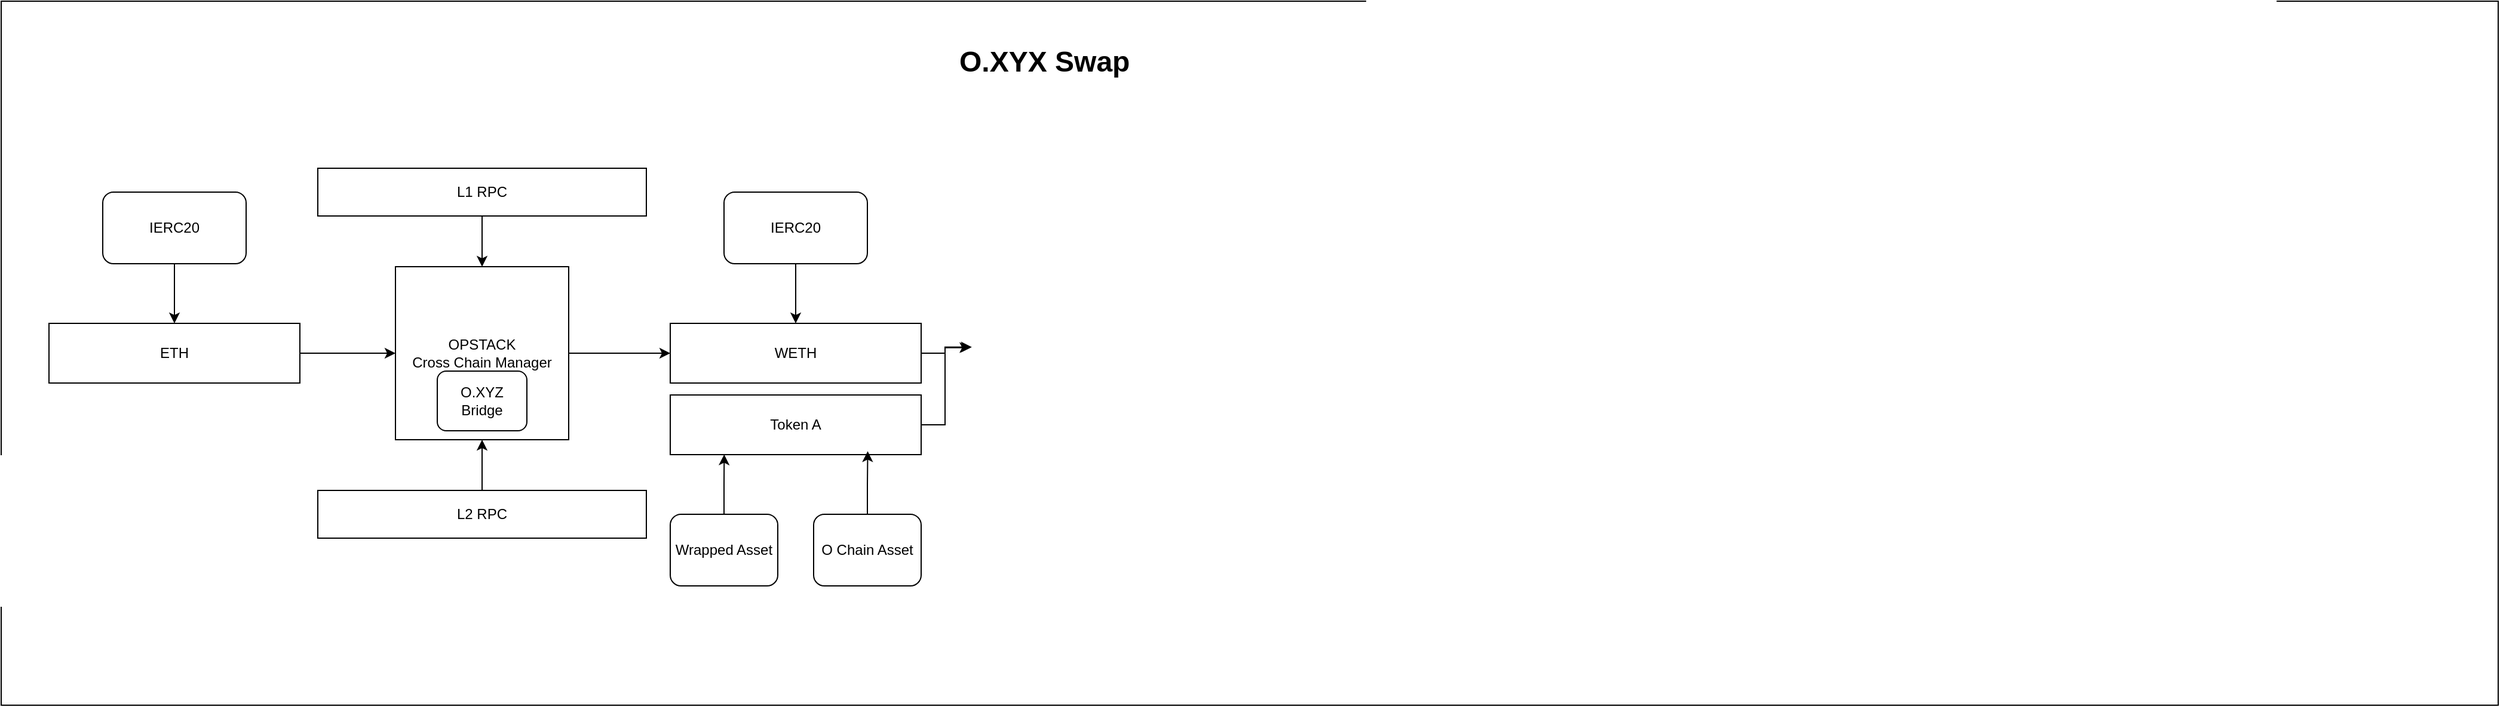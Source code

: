 <mxfile version="24.7.17">
  <diagram name="Page-1" id="TpQ2fujfYOncPLgTd_tr">
    <mxGraphModel dx="2340" dy="1185" grid="1" gridSize="10" guides="1" tooltips="1" connect="1" arrows="1" fold="1" page="1" pageScale="1" pageWidth="850" pageHeight="1100" math="0" shadow="0">
      <root>
        <mxCell id="0" />
        <mxCell id="1" parent="0" />
        <mxCell id="KsLoiJDPkqgdR37OYQ7y-18" value="" style="rounded=0;whiteSpace=wrap;html=1;" vertex="1" parent="1">
          <mxGeometry y="60" width="2090" height="590" as="geometry" />
        </mxCell>
        <mxCell id="KsLoiJDPkqgdR37OYQ7y-10" value="" style="edgeStyle=orthogonalEdgeStyle;rounded=0;orthogonalLoop=1;jettySize=auto;html=1;" edge="1" parent="1" source="KsLoiJDPkqgdR37OYQ7y-1" target="KsLoiJDPkqgdR37OYQ7y-3">
          <mxGeometry relative="1" as="geometry" />
        </mxCell>
        <mxCell id="KsLoiJDPkqgdR37OYQ7y-1" value="ETH" style="rounded=0;whiteSpace=wrap;html=1;" vertex="1" parent="1">
          <mxGeometry x="40" y="330" width="210" height="50" as="geometry" />
        </mxCell>
        <mxCell id="KsLoiJDPkqgdR37OYQ7y-4" value="" style="edgeStyle=orthogonalEdgeStyle;rounded=0;orthogonalLoop=1;jettySize=auto;html=1;" edge="1" parent="1" source="KsLoiJDPkqgdR37OYQ7y-2" target="KsLoiJDPkqgdR37OYQ7y-1">
          <mxGeometry relative="1" as="geometry" />
        </mxCell>
        <mxCell id="KsLoiJDPkqgdR37OYQ7y-2" value="IERC20" style="rounded=1;whiteSpace=wrap;html=1;" vertex="1" parent="1">
          <mxGeometry x="85" y="220" width="120" height="60" as="geometry" />
        </mxCell>
        <mxCell id="KsLoiJDPkqgdR37OYQ7y-14" value="" style="edgeStyle=orthogonalEdgeStyle;rounded=0;orthogonalLoop=1;jettySize=auto;html=1;" edge="1" parent="1" source="KsLoiJDPkqgdR37OYQ7y-3" target="KsLoiJDPkqgdR37OYQ7y-11">
          <mxGeometry relative="1" as="geometry" />
        </mxCell>
        <mxCell id="KsLoiJDPkqgdR37OYQ7y-3" value="OPSTACK&lt;br&gt;Cross Chain Manager" style="whiteSpace=wrap;html=1;aspect=fixed;" vertex="1" parent="1">
          <mxGeometry x="330" y="282.5" width="145" height="145" as="geometry" />
        </mxCell>
        <mxCell id="KsLoiJDPkqgdR37OYQ7y-8" value="" style="edgeStyle=orthogonalEdgeStyle;rounded=0;orthogonalLoop=1;jettySize=auto;html=1;" edge="1" parent="1" source="KsLoiJDPkqgdR37OYQ7y-6" target="KsLoiJDPkqgdR37OYQ7y-3">
          <mxGeometry relative="1" as="geometry" />
        </mxCell>
        <mxCell id="KsLoiJDPkqgdR37OYQ7y-6" value="L1 RPC" style="rounded=0;whiteSpace=wrap;html=1;" vertex="1" parent="1">
          <mxGeometry x="265" y="200" width="275" height="40" as="geometry" />
        </mxCell>
        <mxCell id="KsLoiJDPkqgdR37OYQ7y-9" value="" style="edgeStyle=orthogonalEdgeStyle;rounded=0;orthogonalLoop=1;jettySize=auto;html=1;" edge="1" parent="1" source="KsLoiJDPkqgdR37OYQ7y-7" target="KsLoiJDPkqgdR37OYQ7y-3">
          <mxGeometry relative="1" as="geometry" />
        </mxCell>
        <mxCell id="KsLoiJDPkqgdR37OYQ7y-7" value="L2 RPC" style="rounded=0;whiteSpace=wrap;html=1;" vertex="1" parent="1">
          <mxGeometry x="265" y="470" width="275" height="40" as="geometry" />
        </mxCell>
        <mxCell id="KsLoiJDPkqgdR37OYQ7y-11" value="WETH" style="rounded=0;whiteSpace=wrap;html=1;" vertex="1" parent="1">
          <mxGeometry x="560" y="330" width="210" height="50" as="geometry" />
        </mxCell>
        <mxCell id="KsLoiJDPkqgdR37OYQ7y-12" value="" style="edgeStyle=orthogonalEdgeStyle;rounded=0;orthogonalLoop=1;jettySize=auto;html=1;" edge="1" parent="1" source="KsLoiJDPkqgdR37OYQ7y-13" target="KsLoiJDPkqgdR37OYQ7y-11">
          <mxGeometry relative="1" as="geometry" />
        </mxCell>
        <mxCell id="KsLoiJDPkqgdR37OYQ7y-13" value="IERC20" style="rounded=1;whiteSpace=wrap;html=1;" vertex="1" parent="1">
          <mxGeometry x="605" y="220" width="120" height="60" as="geometry" />
        </mxCell>
        <mxCell id="KsLoiJDPkqgdR37OYQ7y-15" value="" style="shape=image;verticalLabelPosition=bottom;labelBackgroundColor=default;verticalAlign=top;aspect=fixed;imageAspect=0;image=https://docs.uniswap.org/assets/images/anatomy-d22fb7ab46013a1195f086ee672468c7.jpg;" vertex="1" parent="1">
          <mxGeometry x="810" y="200" width="1200" height="403" as="geometry" />
        </mxCell>
        <mxCell id="KsLoiJDPkqgdR37OYQ7y-16" style="edgeStyle=orthogonalEdgeStyle;rounded=0;orthogonalLoop=1;jettySize=auto;html=1;entryX=0.002;entryY=0.372;entryDx=0;entryDy=0;entryPerimeter=0;" edge="1" parent="1" source="KsLoiJDPkqgdR37OYQ7y-11" target="KsLoiJDPkqgdR37OYQ7y-15">
          <mxGeometry relative="1" as="geometry" />
        </mxCell>
        <mxCell id="KsLoiJDPkqgdR37OYQ7y-17" value="O.XYZ Bridge" style="rounded=1;whiteSpace=wrap;html=1;" vertex="1" parent="1">
          <mxGeometry x="365" y="370" width="75" height="50" as="geometry" />
        </mxCell>
        <mxCell id="KsLoiJDPkqgdR37OYQ7y-19" value="&lt;h1 style=&quot;margin-top: 0px;&quot;&gt;O.XYX Swap&lt;/h1&gt;" style="text;html=1;whiteSpace=wrap;overflow=hidden;rounded=0;" vertex="1" parent="1">
          <mxGeometry x="800" y="90" width="180" height="40" as="geometry" />
        </mxCell>
        <mxCell id="KsLoiJDPkqgdR37OYQ7y-20" value="Token A" style="rounded=0;whiteSpace=wrap;html=1;" vertex="1" parent="1">
          <mxGeometry x="560" y="390" width="210" height="50" as="geometry" />
        </mxCell>
        <mxCell id="KsLoiJDPkqgdR37OYQ7y-21" value="Wrapped Asset" style="rounded=1;whiteSpace=wrap;html=1;" vertex="1" parent="1">
          <mxGeometry x="560" y="490" width="90" height="60" as="geometry" />
        </mxCell>
        <mxCell id="KsLoiJDPkqgdR37OYQ7y-22" value="O Chain Asset" style="rounded=1;whiteSpace=wrap;html=1;" vertex="1" parent="1">
          <mxGeometry x="680" y="490" width="90" height="60" as="geometry" />
        </mxCell>
        <mxCell id="KsLoiJDPkqgdR37OYQ7y-23" style="edgeStyle=orthogonalEdgeStyle;rounded=0;orthogonalLoop=1;jettySize=auto;html=1;entryX=0.787;entryY=0.943;entryDx=0;entryDy=0;entryPerimeter=0;" edge="1" parent="1" source="KsLoiJDPkqgdR37OYQ7y-22" target="KsLoiJDPkqgdR37OYQ7y-20">
          <mxGeometry relative="1" as="geometry" />
        </mxCell>
        <mxCell id="KsLoiJDPkqgdR37OYQ7y-24" style="edgeStyle=orthogonalEdgeStyle;rounded=0;orthogonalLoop=1;jettySize=auto;html=1;entryX=0.215;entryY=0.997;entryDx=0;entryDy=0;entryPerimeter=0;" edge="1" parent="1" source="KsLoiJDPkqgdR37OYQ7y-21" target="KsLoiJDPkqgdR37OYQ7y-20">
          <mxGeometry relative="1" as="geometry" />
        </mxCell>
        <mxCell id="KsLoiJDPkqgdR37OYQ7y-25" style="edgeStyle=orthogonalEdgeStyle;rounded=0;orthogonalLoop=1;jettySize=auto;html=1;entryX=0.001;entryY=0.373;entryDx=0;entryDy=0;entryPerimeter=0;" edge="1" parent="1" source="KsLoiJDPkqgdR37OYQ7y-20" target="KsLoiJDPkqgdR37OYQ7y-15">
          <mxGeometry relative="1" as="geometry" />
        </mxCell>
      </root>
    </mxGraphModel>
  </diagram>
</mxfile>
